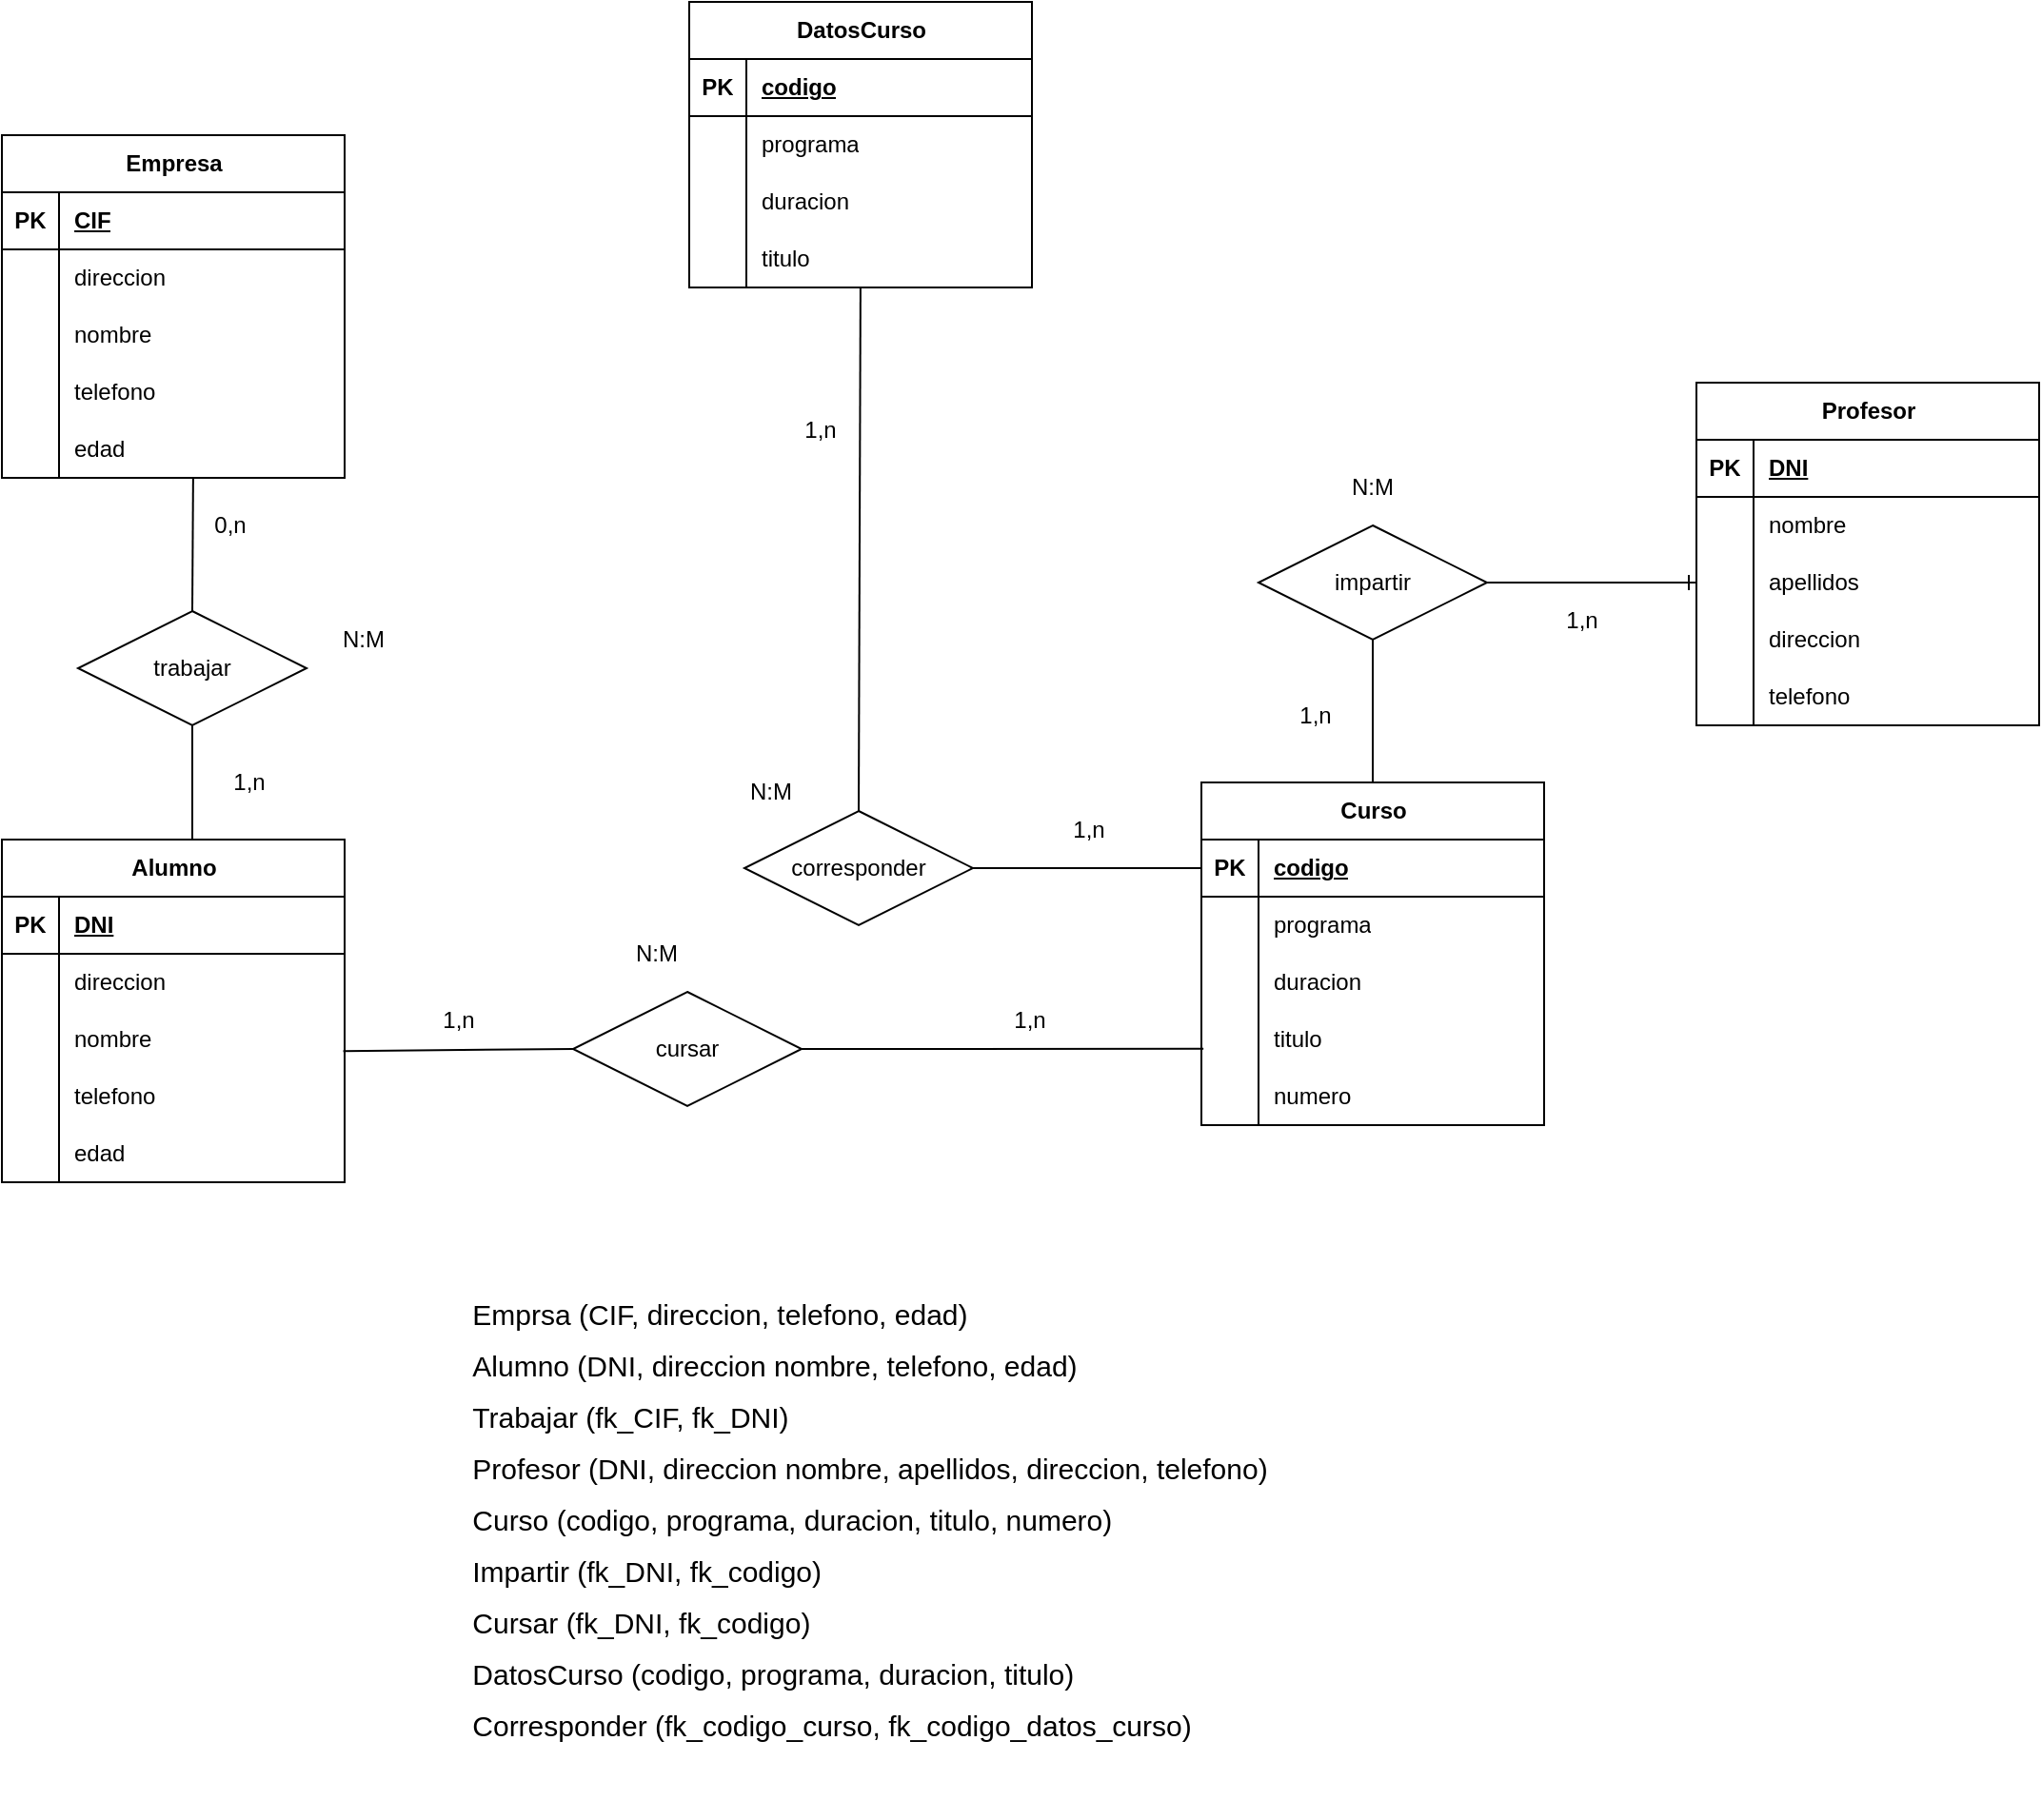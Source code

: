 <mxfile version="22.0.4" type="github">
  <diagram name="Page-1" id="ldabwUmsxUZ5RDNg7rLi">
    <mxGraphModel dx="735" dy="2054" grid="1" gridSize="10" guides="1" tooltips="1" connect="1" arrows="1" fold="1" page="1" pageScale="1" pageWidth="827" pageHeight="1169" math="0" shadow="0">
      <root>
        <mxCell id="0" />
        <mxCell id="1" parent="0" />
        <mxCell id="CWuz2ktpdSCW6fDSpBJs-1" value="Profesor" style="shape=table;startSize=30;container=1;collapsible=1;childLayout=tableLayout;fixedRows=1;rowLines=0;fontStyle=1;align=center;resizeLast=1;html=1;" parent="1" vertex="1">
          <mxGeometry x="1970" y="-870" width="180" height="180" as="geometry" />
        </mxCell>
        <mxCell id="CWuz2ktpdSCW6fDSpBJs-2" value="" style="shape=tableRow;horizontal=0;startSize=0;swimlaneHead=0;swimlaneBody=0;fillColor=none;collapsible=0;dropTarget=0;points=[[0,0.5],[1,0.5]];portConstraint=eastwest;top=0;left=0;right=0;bottom=1;" parent="CWuz2ktpdSCW6fDSpBJs-1" vertex="1">
          <mxGeometry y="30" width="180" height="30" as="geometry" />
        </mxCell>
        <mxCell id="CWuz2ktpdSCW6fDSpBJs-3" value="PK" style="shape=partialRectangle;connectable=0;fillColor=none;top=0;left=0;bottom=0;right=0;fontStyle=1;overflow=hidden;whiteSpace=wrap;html=1;" parent="CWuz2ktpdSCW6fDSpBJs-2" vertex="1">
          <mxGeometry width="30" height="30" as="geometry">
            <mxRectangle width="30" height="30" as="alternateBounds" />
          </mxGeometry>
        </mxCell>
        <mxCell id="CWuz2ktpdSCW6fDSpBJs-4" value="DNI" style="shape=partialRectangle;connectable=0;fillColor=none;top=0;left=0;bottom=0;right=0;align=left;spacingLeft=6;fontStyle=5;overflow=hidden;whiteSpace=wrap;html=1;" parent="CWuz2ktpdSCW6fDSpBJs-2" vertex="1">
          <mxGeometry x="30" width="150" height="30" as="geometry">
            <mxRectangle width="150" height="30" as="alternateBounds" />
          </mxGeometry>
        </mxCell>
        <mxCell id="CWuz2ktpdSCW6fDSpBJs-5" value="" style="shape=tableRow;horizontal=0;startSize=0;swimlaneHead=0;swimlaneBody=0;fillColor=none;collapsible=0;dropTarget=0;points=[[0,0.5],[1,0.5]];portConstraint=eastwest;top=0;left=0;right=0;bottom=0;" parent="CWuz2ktpdSCW6fDSpBJs-1" vertex="1">
          <mxGeometry y="60" width="180" height="30" as="geometry" />
        </mxCell>
        <mxCell id="CWuz2ktpdSCW6fDSpBJs-6" value="" style="shape=partialRectangle;connectable=0;fillColor=none;top=0;left=0;bottom=0;right=0;editable=1;overflow=hidden;whiteSpace=wrap;html=1;" parent="CWuz2ktpdSCW6fDSpBJs-5" vertex="1">
          <mxGeometry width="30" height="30" as="geometry">
            <mxRectangle width="30" height="30" as="alternateBounds" />
          </mxGeometry>
        </mxCell>
        <mxCell id="CWuz2ktpdSCW6fDSpBJs-7" value="nombre" style="shape=partialRectangle;connectable=0;fillColor=none;top=0;left=0;bottom=0;right=0;align=left;spacingLeft=6;overflow=hidden;whiteSpace=wrap;html=1;" parent="CWuz2ktpdSCW6fDSpBJs-5" vertex="1">
          <mxGeometry x="30" width="150" height="30" as="geometry">
            <mxRectangle width="150" height="30" as="alternateBounds" />
          </mxGeometry>
        </mxCell>
        <mxCell id="CWuz2ktpdSCW6fDSpBJs-8" value="" style="shape=tableRow;horizontal=0;startSize=0;swimlaneHead=0;swimlaneBody=0;fillColor=none;collapsible=0;dropTarget=0;points=[[0,0.5],[1,0.5]];portConstraint=eastwest;top=0;left=0;right=0;bottom=0;" parent="CWuz2ktpdSCW6fDSpBJs-1" vertex="1">
          <mxGeometry y="90" width="180" height="30" as="geometry" />
        </mxCell>
        <mxCell id="CWuz2ktpdSCW6fDSpBJs-9" value="" style="shape=partialRectangle;connectable=0;fillColor=none;top=0;left=0;bottom=0;right=0;editable=1;overflow=hidden;whiteSpace=wrap;html=1;" parent="CWuz2ktpdSCW6fDSpBJs-8" vertex="1">
          <mxGeometry width="30" height="30" as="geometry">
            <mxRectangle width="30" height="30" as="alternateBounds" />
          </mxGeometry>
        </mxCell>
        <mxCell id="CWuz2ktpdSCW6fDSpBJs-10" value="apellidos" style="shape=partialRectangle;connectable=0;fillColor=none;top=0;left=0;bottom=0;right=0;align=left;spacingLeft=6;overflow=hidden;whiteSpace=wrap;html=1;" parent="CWuz2ktpdSCW6fDSpBJs-8" vertex="1">
          <mxGeometry x="30" width="150" height="30" as="geometry">
            <mxRectangle width="150" height="30" as="alternateBounds" />
          </mxGeometry>
        </mxCell>
        <mxCell id="CWuz2ktpdSCW6fDSpBJs-11" value="" style="shape=tableRow;horizontal=0;startSize=0;swimlaneHead=0;swimlaneBody=0;fillColor=none;collapsible=0;dropTarget=0;points=[[0,0.5],[1,0.5]];portConstraint=eastwest;top=0;left=0;right=0;bottom=0;" parent="CWuz2ktpdSCW6fDSpBJs-1" vertex="1">
          <mxGeometry y="120" width="180" height="30" as="geometry" />
        </mxCell>
        <mxCell id="CWuz2ktpdSCW6fDSpBJs-12" value="" style="shape=partialRectangle;connectable=0;fillColor=none;top=0;left=0;bottom=0;right=0;editable=1;overflow=hidden;whiteSpace=wrap;html=1;" parent="CWuz2ktpdSCW6fDSpBJs-11" vertex="1">
          <mxGeometry width="30" height="30" as="geometry">
            <mxRectangle width="30" height="30" as="alternateBounds" />
          </mxGeometry>
        </mxCell>
        <mxCell id="CWuz2ktpdSCW6fDSpBJs-13" value="direccion" style="shape=partialRectangle;connectable=0;fillColor=none;top=0;left=0;bottom=0;right=0;align=left;spacingLeft=6;overflow=hidden;whiteSpace=wrap;html=1;" parent="CWuz2ktpdSCW6fDSpBJs-11" vertex="1">
          <mxGeometry x="30" width="150" height="30" as="geometry">
            <mxRectangle width="150" height="30" as="alternateBounds" />
          </mxGeometry>
        </mxCell>
        <mxCell id="CWuz2ktpdSCW6fDSpBJs-17" value="" style="shape=tableRow;horizontal=0;startSize=0;swimlaneHead=0;swimlaneBody=0;fillColor=none;collapsible=0;dropTarget=0;points=[[0,0.5],[1,0.5]];portConstraint=eastwest;top=0;left=0;right=0;bottom=0;" parent="CWuz2ktpdSCW6fDSpBJs-1" vertex="1">
          <mxGeometry y="150" width="180" height="30" as="geometry" />
        </mxCell>
        <mxCell id="CWuz2ktpdSCW6fDSpBJs-18" value="" style="shape=partialRectangle;connectable=0;fillColor=none;top=0;left=0;bottom=0;right=0;editable=1;overflow=hidden;whiteSpace=wrap;html=1;" parent="CWuz2ktpdSCW6fDSpBJs-17" vertex="1">
          <mxGeometry width="30" height="30" as="geometry">
            <mxRectangle width="30" height="30" as="alternateBounds" />
          </mxGeometry>
        </mxCell>
        <mxCell id="CWuz2ktpdSCW6fDSpBJs-19" value="telefono" style="shape=partialRectangle;connectable=0;fillColor=none;top=0;left=0;bottom=0;right=0;align=left;spacingLeft=6;overflow=hidden;whiteSpace=wrap;html=1;" parent="CWuz2ktpdSCW6fDSpBJs-17" vertex="1">
          <mxGeometry x="30" width="150" height="30" as="geometry">
            <mxRectangle width="150" height="30" as="alternateBounds" />
          </mxGeometry>
        </mxCell>
        <mxCell id="CWuz2ktpdSCW6fDSpBJs-20" value="impartir" style="shape=rhombus;perimeter=rhombusPerimeter;whiteSpace=wrap;html=1;align=center;" parent="1" vertex="1">
          <mxGeometry x="1740" y="-795" width="120" height="60" as="geometry" />
        </mxCell>
        <mxCell id="CWuz2ktpdSCW6fDSpBJs-61" value="Empresa" style="shape=table;startSize=30;container=1;collapsible=1;childLayout=tableLayout;fixedRows=1;rowLines=0;fontStyle=1;align=center;resizeLast=1;html=1;" parent="1" vertex="1">
          <mxGeometry x="1080" y="-1000" width="180" height="180" as="geometry" />
        </mxCell>
        <mxCell id="CWuz2ktpdSCW6fDSpBJs-62" value="" style="shape=tableRow;horizontal=0;startSize=0;swimlaneHead=0;swimlaneBody=0;fillColor=none;collapsible=0;dropTarget=0;points=[[0,0.5],[1,0.5]];portConstraint=eastwest;top=0;left=0;right=0;bottom=1;" parent="CWuz2ktpdSCW6fDSpBJs-61" vertex="1">
          <mxGeometry y="30" width="180" height="30" as="geometry" />
        </mxCell>
        <mxCell id="CWuz2ktpdSCW6fDSpBJs-63" value="PK" style="shape=partialRectangle;connectable=0;fillColor=none;top=0;left=0;bottom=0;right=0;fontStyle=1;overflow=hidden;whiteSpace=wrap;html=1;" parent="CWuz2ktpdSCW6fDSpBJs-62" vertex="1">
          <mxGeometry width="30" height="30" as="geometry">
            <mxRectangle width="30" height="30" as="alternateBounds" />
          </mxGeometry>
        </mxCell>
        <mxCell id="CWuz2ktpdSCW6fDSpBJs-64" value="CIF" style="shape=partialRectangle;connectable=0;fillColor=none;top=0;left=0;bottom=0;right=0;align=left;spacingLeft=6;fontStyle=5;overflow=hidden;whiteSpace=wrap;html=1;" parent="CWuz2ktpdSCW6fDSpBJs-62" vertex="1">
          <mxGeometry x="30" width="150" height="30" as="geometry">
            <mxRectangle width="150" height="30" as="alternateBounds" />
          </mxGeometry>
        </mxCell>
        <mxCell id="CWuz2ktpdSCW6fDSpBJs-65" value="" style="shape=tableRow;horizontal=0;startSize=0;swimlaneHead=0;swimlaneBody=0;fillColor=none;collapsible=0;dropTarget=0;points=[[0,0.5],[1,0.5]];portConstraint=eastwest;top=0;left=0;right=0;bottom=0;" parent="CWuz2ktpdSCW6fDSpBJs-61" vertex="1">
          <mxGeometry y="60" width="180" height="30" as="geometry" />
        </mxCell>
        <mxCell id="CWuz2ktpdSCW6fDSpBJs-66" value="" style="shape=partialRectangle;connectable=0;fillColor=none;top=0;left=0;bottom=0;right=0;editable=1;overflow=hidden;whiteSpace=wrap;html=1;" parent="CWuz2ktpdSCW6fDSpBJs-65" vertex="1">
          <mxGeometry width="30" height="30" as="geometry">
            <mxRectangle width="30" height="30" as="alternateBounds" />
          </mxGeometry>
        </mxCell>
        <mxCell id="CWuz2ktpdSCW6fDSpBJs-67" value="direccion" style="shape=partialRectangle;connectable=0;fillColor=none;top=0;left=0;bottom=0;right=0;align=left;spacingLeft=6;overflow=hidden;whiteSpace=wrap;html=1;" parent="CWuz2ktpdSCW6fDSpBJs-65" vertex="1">
          <mxGeometry x="30" width="150" height="30" as="geometry">
            <mxRectangle width="150" height="30" as="alternateBounds" />
          </mxGeometry>
        </mxCell>
        <mxCell id="CWuz2ktpdSCW6fDSpBJs-68" value="" style="shape=tableRow;horizontal=0;startSize=0;swimlaneHead=0;swimlaneBody=0;fillColor=none;collapsible=0;dropTarget=0;points=[[0,0.5],[1,0.5]];portConstraint=eastwest;top=0;left=0;right=0;bottom=0;" parent="CWuz2ktpdSCW6fDSpBJs-61" vertex="1">
          <mxGeometry y="90" width="180" height="30" as="geometry" />
        </mxCell>
        <mxCell id="CWuz2ktpdSCW6fDSpBJs-69" value="" style="shape=partialRectangle;connectable=0;fillColor=none;top=0;left=0;bottom=0;right=0;editable=1;overflow=hidden;whiteSpace=wrap;html=1;" parent="CWuz2ktpdSCW6fDSpBJs-68" vertex="1">
          <mxGeometry width="30" height="30" as="geometry">
            <mxRectangle width="30" height="30" as="alternateBounds" />
          </mxGeometry>
        </mxCell>
        <mxCell id="CWuz2ktpdSCW6fDSpBJs-70" value="nombre" style="shape=partialRectangle;connectable=0;fillColor=none;top=0;left=0;bottom=0;right=0;align=left;spacingLeft=6;overflow=hidden;whiteSpace=wrap;html=1;" parent="CWuz2ktpdSCW6fDSpBJs-68" vertex="1">
          <mxGeometry x="30" width="150" height="30" as="geometry">
            <mxRectangle width="150" height="30" as="alternateBounds" />
          </mxGeometry>
        </mxCell>
        <mxCell id="CWuz2ktpdSCW6fDSpBJs-71" value="" style="shape=tableRow;horizontal=0;startSize=0;swimlaneHead=0;swimlaneBody=0;fillColor=none;collapsible=0;dropTarget=0;points=[[0,0.5],[1,0.5]];portConstraint=eastwest;top=0;left=0;right=0;bottom=0;" parent="CWuz2ktpdSCW6fDSpBJs-61" vertex="1">
          <mxGeometry y="120" width="180" height="30" as="geometry" />
        </mxCell>
        <mxCell id="CWuz2ktpdSCW6fDSpBJs-72" value="" style="shape=partialRectangle;connectable=0;fillColor=none;top=0;left=0;bottom=0;right=0;editable=1;overflow=hidden;whiteSpace=wrap;html=1;" parent="CWuz2ktpdSCW6fDSpBJs-71" vertex="1">
          <mxGeometry width="30" height="30" as="geometry">
            <mxRectangle width="30" height="30" as="alternateBounds" />
          </mxGeometry>
        </mxCell>
        <mxCell id="CWuz2ktpdSCW6fDSpBJs-73" value="telefono" style="shape=partialRectangle;connectable=0;fillColor=none;top=0;left=0;bottom=0;right=0;align=left;spacingLeft=6;overflow=hidden;whiteSpace=wrap;html=1;" parent="CWuz2ktpdSCW6fDSpBJs-71" vertex="1">
          <mxGeometry x="30" width="150" height="30" as="geometry">
            <mxRectangle width="150" height="30" as="alternateBounds" />
          </mxGeometry>
        </mxCell>
        <mxCell id="CWuz2ktpdSCW6fDSpBJs-74" value="" style="shape=tableRow;horizontal=0;startSize=0;swimlaneHead=0;swimlaneBody=0;fillColor=none;collapsible=0;dropTarget=0;points=[[0,0.5],[1,0.5]];portConstraint=eastwest;top=0;left=0;right=0;bottom=0;" parent="CWuz2ktpdSCW6fDSpBJs-61" vertex="1">
          <mxGeometry y="150" width="180" height="30" as="geometry" />
        </mxCell>
        <mxCell id="CWuz2ktpdSCW6fDSpBJs-75" value="" style="shape=partialRectangle;connectable=0;fillColor=none;top=0;left=0;bottom=0;right=0;editable=1;overflow=hidden;whiteSpace=wrap;html=1;" parent="CWuz2ktpdSCW6fDSpBJs-74" vertex="1">
          <mxGeometry width="30" height="30" as="geometry">
            <mxRectangle width="30" height="30" as="alternateBounds" />
          </mxGeometry>
        </mxCell>
        <mxCell id="CWuz2ktpdSCW6fDSpBJs-76" value="edad" style="shape=partialRectangle;connectable=0;fillColor=none;top=0;left=0;bottom=0;right=0;align=left;spacingLeft=6;overflow=hidden;whiteSpace=wrap;html=1;" parent="CWuz2ktpdSCW6fDSpBJs-74" vertex="1">
          <mxGeometry x="30" width="150" height="30" as="geometry">
            <mxRectangle width="150" height="30" as="alternateBounds" />
          </mxGeometry>
        </mxCell>
        <mxCell id="CWuz2ktpdSCW6fDSpBJs-82" value="" style="edgeStyle=entityRelationEdgeStyle;fontSize=12;html=1;endArrow=ERone;endFill=1;rounded=0;entryX=0;entryY=0.5;entryDx=0;entryDy=0;exitX=1;exitY=0.5;exitDx=0;exitDy=0;" parent="1" source="CWuz2ktpdSCW6fDSpBJs-20" target="CWuz2ktpdSCW6fDSpBJs-8" edge="1">
          <mxGeometry width="100" height="100" relative="1" as="geometry">
            <mxPoint x="1850" y="-750" as="sourcePoint" />
            <mxPoint x="1876" y="-585" as="targetPoint" />
          </mxGeometry>
        </mxCell>
        <mxCell id="7k6TET2IRWjqc7mTzOk3-98" value="Curso" style="shape=table;startSize=30;container=1;collapsible=1;childLayout=tableLayout;fixedRows=1;rowLines=0;fontStyle=1;align=center;resizeLast=1;html=1;" parent="1" vertex="1">
          <mxGeometry x="1710" y="-660" width="180" height="180" as="geometry" />
        </mxCell>
        <mxCell id="7k6TET2IRWjqc7mTzOk3-99" value="" style="shape=tableRow;horizontal=0;startSize=0;swimlaneHead=0;swimlaneBody=0;fillColor=none;collapsible=0;dropTarget=0;points=[[0,0.5],[1,0.5]];portConstraint=eastwest;top=0;left=0;right=0;bottom=1;" parent="7k6TET2IRWjqc7mTzOk3-98" vertex="1">
          <mxGeometry y="30" width="180" height="30" as="geometry" />
        </mxCell>
        <mxCell id="7k6TET2IRWjqc7mTzOk3-100" value="PK" style="shape=partialRectangle;connectable=0;fillColor=none;top=0;left=0;bottom=0;right=0;fontStyle=1;overflow=hidden;whiteSpace=wrap;html=1;" parent="7k6TET2IRWjqc7mTzOk3-99" vertex="1">
          <mxGeometry width="30" height="30" as="geometry">
            <mxRectangle width="30" height="30" as="alternateBounds" />
          </mxGeometry>
        </mxCell>
        <mxCell id="7k6TET2IRWjqc7mTzOk3-101" value="codigo" style="shape=partialRectangle;connectable=0;fillColor=none;top=0;left=0;bottom=0;right=0;align=left;spacingLeft=6;fontStyle=5;overflow=hidden;whiteSpace=wrap;html=1;" parent="7k6TET2IRWjqc7mTzOk3-99" vertex="1">
          <mxGeometry x="30" width="150" height="30" as="geometry">
            <mxRectangle width="150" height="30" as="alternateBounds" />
          </mxGeometry>
        </mxCell>
        <mxCell id="7k6TET2IRWjqc7mTzOk3-102" value="" style="shape=tableRow;horizontal=0;startSize=0;swimlaneHead=0;swimlaneBody=0;fillColor=none;collapsible=0;dropTarget=0;points=[[0,0.5],[1,0.5]];portConstraint=eastwest;top=0;left=0;right=0;bottom=0;" parent="7k6TET2IRWjqc7mTzOk3-98" vertex="1">
          <mxGeometry y="60" width="180" height="30" as="geometry" />
        </mxCell>
        <mxCell id="7k6TET2IRWjqc7mTzOk3-103" value="" style="shape=partialRectangle;connectable=0;fillColor=none;top=0;left=0;bottom=0;right=0;editable=1;overflow=hidden;whiteSpace=wrap;html=1;" parent="7k6TET2IRWjqc7mTzOk3-102" vertex="1">
          <mxGeometry width="30" height="30" as="geometry">
            <mxRectangle width="30" height="30" as="alternateBounds" />
          </mxGeometry>
        </mxCell>
        <mxCell id="7k6TET2IRWjqc7mTzOk3-104" value="programa" style="shape=partialRectangle;connectable=0;fillColor=none;top=0;left=0;bottom=0;right=0;align=left;spacingLeft=6;overflow=hidden;whiteSpace=wrap;html=1;" parent="7k6TET2IRWjqc7mTzOk3-102" vertex="1">
          <mxGeometry x="30" width="150" height="30" as="geometry">
            <mxRectangle width="150" height="30" as="alternateBounds" />
          </mxGeometry>
        </mxCell>
        <mxCell id="7k6TET2IRWjqc7mTzOk3-105" value="" style="shape=tableRow;horizontal=0;startSize=0;swimlaneHead=0;swimlaneBody=0;fillColor=none;collapsible=0;dropTarget=0;points=[[0,0.5],[1,0.5]];portConstraint=eastwest;top=0;left=0;right=0;bottom=0;" parent="7k6TET2IRWjqc7mTzOk3-98" vertex="1">
          <mxGeometry y="90" width="180" height="30" as="geometry" />
        </mxCell>
        <mxCell id="7k6TET2IRWjqc7mTzOk3-106" value="" style="shape=partialRectangle;connectable=0;fillColor=none;top=0;left=0;bottom=0;right=0;editable=1;overflow=hidden;whiteSpace=wrap;html=1;" parent="7k6TET2IRWjqc7mTzOk3-105" vertex="1">
          <mxGeometry width="30" height="30" as="geometry">
            <mxRectangle width="30" height="30" as="alternateBounds" />
          </mxGeometry>
        </mxCell>
        <mxCell id="7k6TET2IRWjqc7mTzOk3-107" value="duracion" style="shape=partialRectangle;connectable=0;fillColor=none;top=0;left=0;bottom=0;right=0;align=left;spacingLeft=6;overflow=hidden;whiteSpace=wrap;html=1;" parent="7k6TET2IRWjqc7mTzOk3-105" vertex="1">
          <mxGeometry x="30" width="150" height="30" as="geometry">
            <mxRectangle width="150" height="30" as="alternateBounds" />
          </mxGeometry>
        </mxCell>
        <mxCell id="7k6TET2IRWjqc7mTzOk3-108" value="" style="shape=tableRow;horizontal=0;startSize=0;swimlaneHead=0;swimlaneBody=0;fillColor=none;collapsible=0;dropTarget=0;points=[[0,0.5],[1,0.5]];portConstraint=eastwest;top=0;left=0;right=0;bottom=0;" parent="7k6TET2IRWjqc7mTzOk3-98" vertex="1">
          <mxGeometry y="120" width="180" height="30" as="geometry" />
        </mxCell>
        <mxCell id="7k6TET2IRWjqc7mTzOk3-109" value="" style="shape=partialRectangle;connectable=0;fillColor=none;top=0;left=0;bottom=0;right=0;editable=1;overflow=hidden;whiteSpace=wrap;html=1;" parent="7k6TET2IRWjqc7mTzOk3-108" vertex="1">
          <mxGeometry width="30" height="30" as="geometry">
            <mxRectangle width="30" height="30" as="alternateBounds" />
          </mxGeometry>
        </mxCell>
        <mxCell id="7k6TET2IRWjqc7mTzOk3-110" value="titulo" style="shape=partialRectangle;connectable=0;fillColor=none;top=0;left=0;bottom=0;right=0;align=left;spacingLeft=6;overflow=hidden;whiteSpace=wrap;html=1;" parent="7k6TET2IRWjqc7mTzOk3-108" vertex="1">
          <mxGeometry x="30" width="150" height="30" as="geometry">
            <mxRectangle width="150" height="30" as="alternateBounds" />
          </mxGeometry>
        </mxCell>
        <mxCell id="7k6TET2IRWjqc7mTzOk3-111" value="" style="shape=tableRow;horizontal=0;startSize=0;swimlaneHead=0;swimlaneBody=0;fillColor=none;collapsible=0;dropTarget=0;points=[[0,0.5],[1,0.5]];portConstraint=eastwest;top=0;left=0;right=0;bottom=0;" parent="7k6TET2IRWjqc7mTzOk3-98" vertex="1">
          <mxGeometry y="150" width="180" height="30" as="geometry" />
        </mxCell>
        <mxCell id="7k6TET2IRWjqc7mTzOk3-112" value="" style="shape=partialRectangle;connectable=0;fillColor=none;top=0;left=0;bottom=0;right=0;editable=1;overflow=hidden;whiteSpace=wrap;html=1;" parent="7k6TET2IRWjqc7mTzOk3-111" vertex="1">
          <mxGeometry width="30" height="30" as="geometry">
            <mxRectangle width="30" height="30" as="alternateBounds" />
          </mxGeometry>
        </mxCell>
        <mxCell id="7k6TET2IRWjqc7mTzOk3-113" value="numero" style="shape=partialRectangle;connectable=0;fillColor=none;top=0;left=0;bottom=0;right=0;align=left;spacingLeft=6;overflow=hidden;whiteSpace=wrap;html=1;" parent="7k6TET2IRWjqc7mTzOk3-111" vertex="1">
          <mxGeometry x="30" width="150" height="30" as="geometry">
            <mxRectangle width="150" height="30" as="alternateBounds" />
          </mxGeometry>
        </mxCell>
        <mxCell id="7k6TET2IRWjqc7mTzOk3-149" value="Alumno" style="shape=table;startSize=30;container=1;collapsible=1;childLayout=tableLayout;fixedRows=1;rowLines=0;fontStyle=1;align=center;resizeLast=1;html=1;" parent="1" vertex="1">
          <mxGeometry x="1080" y="-630" width="180" height="180" as="geometry" />
        </mxCell>
        <mxCell id="7k6TET2IRWjqc7mTzOk3-150" value="" style="shape=tableRow;horizontal=0;startSize=0;swimlaneHead=0;swimlaneBody=0;fillColor=none;collapsible=0;dropTarget=0;points=[[0,0.5],[1,0.5]];portConstraint=eastwest;top=0;left=0;right=0;bottom=1;" parent="7k6TET2IRWjqc7mTzOk3-149" vertex="1">
          <mxGeometry y="30" width="180" height="30" as="geometry" />
        </mxCell>
        <mxCell id="7k6TET2IRWjqc7mTzOk3-151" value="PK" style="shape=partialRectangle;connectable=0;fillColor=none;top=0;left=0;bottom=0;right=0;fontStyle=1;overflow=hidden;whiteSpace=wrap;html=1;" parent="7k6TET2IRWjqc7mTzOk3-150" vertex="1">
          <mxGeometry width="30" height="30" as="geometry">
            <mxRectangle width="30" height="30" as="alternateBounds" />
          </mxGeometry>
        </mxCell>
        <mxCell id="7k6TET2IRWjqc7mTzOk3-152" value="DNI" style="shape=partialRectangle;connectable=0;fillColor=none;top=0;left=0;bottom=0;right=0;align=left;spacingLeft=6;fontStyle=5;overflow=hidden;whiteSpace=wrap;html=1;" parent="7k6TET2IRWjqc7mTzOk3-150" vertex="1">
          <mxGeometry x="30" width="150" height="30" as="geometry">
            <mxRectangle width="150" height="30" as="alternateBounds" />
          </mxGeometry>
        </mxCell>
        <mxCell id="7k6TET2IRWjqc7mTzOk3-153" value="" style="shape=tableRow;horizontal=0;startSize=0;swimlaneHead=0;swimlaneBody=0;fillColor=none;collapsible=0;dropTarget=0;points=[[0,0.5],[1,0.5]];portConstraint=eastwest;top=0;left=0;right=0;bottom=0;" parent="7k6TET2IRWjqc7mTzOk3-149" vertex="1">
          <mxGeometry y="60" width="180" height="30" as="geometry" />
        </mxCell>
        <mxCell id="7k6TET2IRWjqc7mTzOk3-154" value="" style="shape=partialRectangle;connectable=0;fillColor=none;top=0;left=0;bottom=0;right=0;editable=1;overflow=hidden;whiteSpace=wrap;html=1;" parent="7k6TET2IRWjqc7mTzOk3-153" vertex="1">
          <mxGeometry width="30" height="30" as="geometry">
            <mxRectangle width="30" height="30" as="alternateBounds" />
          </mxGeometry>
        </mxCell>
        <mxCell id="7k6TET2IRWjqc7mTzOk3-155" value="direccion" style="shape=partialRectangle;connectable=0;fillColor=none;top=0;left=0;bottom=0;right=0;align=left;spacingLeft=6;overflow=hidden;whiteSpace=wrap;html=1;" parent="7k6TET2IRWjqc7mTzOk3-153" vertex="1">
          <mxGeometry x="30" width="150" height="30" as="geometry">
            <mxRectangle width="150" height="30" as="alternateBounds" />
          </mxGeometry>
        </mxCell>
        <mxCell id="7k6TET2IRWjqc7mTzOk3-156" value="" style="shape=tableRow;horizontal=0;startSize=0;swimlaneHead=0;swimlaneBody=0;fillColor=none;collapsible=0;dropTarget=0;points=[[0,0.5],[1,0.5]];portConstraint=eastwest;top=0;left=0;right=0;bottom=0;" parent="7k6TET2IRWjqc7mTzOk3-149" vertex="1">
          <mxGeometry y="90" width="180" height="30" as="geometry" />
        </mxCell>
        <mxCell id="7k6TET2IRWjqc7mTzOk3-157" value="" style="shape=partialRectangle;connectable=0;fillColor=none;top=0;left=0;bottom=0;right=0;editable=1;overflow=hidden;whiteSpace=wrap;html=1;" parent="7k6TET2IRWjqc7mTzOk3-156" vertex="1">
          <mxGeometry width="30" height="30" as="geometry">
            <mxRectangle width="30" height="30" as="alternateBounds" />
          </mxGeometry>
        </mxCell>
        <mxCell id="7k6TET2IRWjqc7mTzOk3-158" value="nombre" style="shape=partialRectangle;connectable=0;fillColor=none;top=0;left=0;bottom=0;right=0;align=left;spacingLeft=6;overflow=hidden;whiteSpace=wrap;html=1;" parent="7k6TET2IRWjqc7mTzOk3-156" vertex="1">
          <mxGeometry x="30" width="150" height="30" as="geometry">
            <mxRectangle width="150" height="30" as="alternateBounds" />
          </mxGeometry>
        </mxCell>
        <mxCell id="7k6TET2IRWjqc7mTzOk3-159" value="" style="shape=tableRow;horizontal=0;startSize=0;swimlaneHead=0;swimlaneBody=0;fillColor=none;collapsible=0;dropTarget=0;points=[[0,0.5],[1,0.5]];portConstraint=eastwest;top=0;left=0;right=0;bottom=0;" parent="7k6TET2IRWjqc7mTzOk3-149" vertex="1">
          <mxGeometry y="120" width="180" height="30" as="geometry" />
        </mxCell>
        <mxCell id="7k6TET2IRWjqc7mTzOk3-160" value="" style="shape=partialRectangle;connectable=0;fillColor=none;top=0;left=0;bottom=0;right=0;editable=1;overflow=hidden;whiteSpace=wrap;html=1;" parent="7k6TET2IRWjqc7mTzOk3-159" vertex="1">
          <mxGeometry width="30" height="30" as="geometry">
            <mxRectangle width="30" height="30" as="alternateBounds" />
          </mxGeometry>
        </mxCell>
        <mxCell id="7k6TET2IRWjqc7mTzOk3-161" value="telefono" style="shape=partialRectangle;connectable=0;fillColor=none;top=0;left=0;bottom=0;right=0;align=left;spacingLeft=6;overflow=hidden;whiteSpace=wrap;html=1;" parent="7k6TET2IRWjqc7mTzOk3-159" vertex="1">
          <mxGeometry x="30" width="150" height="30" as="geometry">
            <mxRectangle width="150" height="30" as="alternateBounds" />
          </mxGeometry>
        </mxCell>
        <mxCell id="7k6TET2IRWjqc7mTzOk3-162" value="" style="shape=tableRow;horizontal=0;startSize=0;swimlaneHead=0;swimlaneBody=0;fillColor=none;collapsible=0;dropTarget=0;points=[[0,0.5],[1,0.5]];portConstraint=eastwest;top=0;left=0;right=0;bottom=0;" parent="7k6TET2IRWjqc7mTzOk3-149" vertex="1">
          <mxGeometry y="150" width="180" height="30" as="geometry" />
        </mxCell>
        <mxCell id="7k6TET2IRWjqc7mTzOk3-163" value="" style="shape=partialRectangle;connectable=0;fillColor=none;top=0;left=0;bottom=0;right=0;editable=1;overflow=hidden;whiteSpace=wrap;html=1;" parent="7k6TET2IRWjqc7mTzOk3-162" vertex="1">
          <mxGeometry width="30" height="30" as="geometry">
            <mxRectangle width="30" height="30" as="alternateBounds" />
          </mxGeometry>
        </mxCell>
        <mxCell id="7k6TET2IRWjqc7mTzOk3-164" value="edad" style="shape=partialRectangle;connectable=0;fillColor=none;top=0;left=0;bottom=0;right=0;align=left;spacingLeft=6;overflow=hidden;whiteSpace=wrap;html=1;" parent="7k6TET2IRWjqc7mTzOk3-162" vertex="1">
          <mxGeometry x="30" width="150" height="30" as="geometry">
            <mxRectangle width="150" height="30" as="alternateBounds" />
          </mxGeometry>
        </mxCell>
        <mxCell id="7k6TET2IRWjqc7mTzOk3-165" value="1,n" style="text;html=1;strokeColor=none;fillColor=none;align=center;verticalAlign=middle;whiteSpace=wrap;rounded=0;" parent="1" vertex="1">
          <mxGeometry x="1480" y="-860" width="60" height="30" as="geometry" />
        </mxCell>
        <mxCell id="7qLfkdpxVLSUcm8J6ZfC-2" value="&lt;div style=&quot;text-align: justify; font-size: 15px; line-height: 180%;&quot;&gt;&lt;span style=&quot;background-color: initial;&quot;&gt;&lt;font style=&quot;font-size: 15px;&quot;&gt;&lt;br&gt;&lt;/font&gt;&lt;/span&gt;&lt;/div&gt;&lt;div style=&quot;text-align: justify; font-size: 15px; line-height: 180%;&quot;&gt;Emprsa (CIF, direccion, telefono, edad)&lt;span style=&quot;background-color: initial;&quot;&gt;&lt;font style=&quot;font-size: 15px;&quot;&gt;&lt;br&gt;&lt;/font&gt;&lt;/span&gt;&lt;/div&gt;&lt;div style=&quot;text-align: justify; font-size: 15px; line-height: 180%;&quot;&gt;Alumno (DNI, direccion nombre, telefono, edad)&lt;br&gt;&lt;/div&gt;&lt;div style=&quot;text-align: justify; font-size: 15px; line-height: 180%;&quot;&gt;Trabajar (fk_CIF, fk_DNI)&lt;br&gt;&lt;/div&gt;&lt;div style=&quot;text-align: justify; font-size: 15px; line-height: 180%;&quot;&gt;&lt;span style=&quot;background-color: initial;&quot;&gt;&lt;font style=&quot;font-size: 15px;&quot;&gt;Profesor (DNI, direccion nombre, apellidos, direccion, telefono)&lt;/font&gt;&lt;/span&gt;&lt;/div&gt;&lt;div style=&quot;text-align: justify; font-size: 15px; line-height: 180%;&quot;&gt;&lt;span style=&quot;background-color: initial;&quot;&gt;&lt;font style=&quot;font-size: 15px;&quot;&gt;Curso (codigo, programa, duracion, titulo, numero)&lt;/font&gt;&lt;/span&gt;&lt;/div&gt;&lt;div style=&quot;text-align: justify; font-size: 15px; line-height: 180%;&quot;&gt;Impartir (fk_DNI, fk_codigo)&lt;/div&gt;&lt;div style=&quot;text-align: justify; font-size: 15px; line-height: 180%;&quot;&gt;Cursar (fk_DNI, fk_codigo)&lt;br&gt;&lt;/div&gt;&lt;div style=&quot;text-align: justify; font-size: 15px; line-height: 180%;&quot;&gt;&lt;span style=&quot;background-color: initial;&quot;&gt;&lt;font style=&quot;font-size: 15px;&quot;&gt;DatosCurso (codigo, programa, duracion, titulo)&lt;/font&gt;&lt;/span&gt;&lt;/div&gt;&lt;div style=&quot;text-align: justify; font-size: 15px; line-height: 180%;&quot;&gt;&lt;span style=&quot;background-color: initial;&quot;&gt;&lt;font style=&quot;font-size: 15px;&quot;&gt;Corresponder (fk_codigo_curso, fk_codigo_datos_curso)&lt;/font&gt;&lt;/span&gt;&lt;/div&gt;&lt;div style=&quot;text-align: justify; font-size: 15px; line-height: 180%;&quot;&gt;&lt;span style=&quot;background-color: initial;&quot;&gt;&lt;font style=&quot;font-size: 15px;&quot;&gt;&amp;nbsp;&lt;/font&gt;&lt;/span&gt;&lt;/div&gt;" style="text;html=1;strokeColor=none;fillColor=none;align=center;verticalAlign=middle;whiteSpace=wrap;rounded=0;" parent="1" vertex="1">
          <mxGeometry x="1250" y="-430" width="572" height="314" as="geometry" />
        </mxCell>
        <mxCell id="7qLfkdpxVLSUcm8J6ZfC-3" value="corresponder" style="shape=rhombus;perimeter=rhombusPerimeter;whiteSpace=wrap;html=1;align=center;" parent="1" vertex="1">
          <mxGeometry x="1470" y="-645" width="120" height="60" as="geometry" />
        </mxCell>
        <mxCell id="7qLfkdpxVLSUcm8J6ZfC-4" value="cursar" style="shape=rhombus;perimeter=rhombusPerimeter;whiteSpace=wrap;html=1;align=center;" parent="1" vertex="1">
          <mxGeometry x="1380" y="-550" width="120" height="60" as="geometry" />
        </mxCell>
        <mxCell id="7qLfkdpxVLSUcm8J6ZfC-5" value="trabajar" style="shape=rhombus;perimeter=rhombusPerimeter;whiteSpace=wrap;html=1;align=center;" parent="1" vertex="1">
          <mxGeometry x="1120" y="-750" width="120" height="60" as="geometry" />
        </mxCell>
        <mxCell id="7qLfkdpxVLSUcm8J6ZfC-6" value="DatosCurso" style="shape=table;startSize=30;container=1;collapsible=1;childLayout=tableLayout;fixedRows=1;rowLines=0;fontStyle=1;align=center;resizeLast=1;html=1;" parent="1" vertex="1">
          <mxGeometry x="1441" y="-1070" width="180" height="150" as="geometry" />
        </mxCell>
        <mxCell id="7qLfkdpxVLSUcm8J6ZfC-7" value="" style="shape=tableRow;horizontal=0;startSize=0;swimlaneHead=0;swimlaneBody=0;fillColor=none;collapsible=0;dropTarget=0;points=[[0,0.5],[1,0.5]];portConstraint=eastwest;top=0;left=0;right=0;bottom=1;" parent="7qLfkdpxVLSUcm8J6ZfC-6" vertex="1">
          <mxGeometry y="30" width="180" height="30" as="geometry" />
        </mxCell>
        <mxCell id="7qLfkdpxVLSUcm8J6ZfC-8" value="PK" style="shape=partialRectangle;connectable=0;fillColor=none;top=0;left=0;bottom=0;right=0;fontStyle=1;overflow=hidden;whiteSpace=wrap;html=1;" parent="7qLfkdpxVLSUcm8J6ZfC-7" vertex="1">
          <mxGeometry width="30" height="30" as="geometry">
            <mxRectangle width="30" height="30" as="alternateBounds" />
          </mxGeometry>
        </mxCell>
        <mxCell id="7qLfkdpxVLSUcm8J6ZfC-9" value="codigo" style="shape=partialRectangle;connectable=0;fillColor=none;top=0;left=0;bottom=0;right=0;align=left;spacingLeft=6;fontStyle=5;overflow=hidden;whiteSpace=wrap;html=1;" parent="7qLfkdpxVLSUcm8J6ZfC-7" vertex="1">
          <mxGeometry x="30" width="150" height="30" as="geometry">
            <mxRectangle width="150" height="30" as="alternateBounds" />
          </mxGeometry>
        </mxCell>
        <mxCell id="7qLfkdpxVLSUcm8J6ZfC-10" value="" style="shape=tableRow;horizontal=0;startSize=0;swimlaneHead=0;swimlaneBody=0;fillColor=none;collapsible=0;dropTarget=0;points=[[0,0.5],[1,0.5]];portConstraint=eastwest;top=0;left=0;right=0;bottom=0;" parent="7qLfkdpxVLSUcm8J6ZfC-6" vertex="1">
          <mxGeometry y="60" width="180" height="30" as="geometry" />
        </mxCell>
        <mxCell id="7qLfkdpxVLSUcm8J6ZfC-11" value="" style="shape=partialRectangle;connectable=0;fillColor=none;top=0;left=0;bottom=0;right=0;editable=1;overflow=hidden;whiteSpace=wrap;html=1;" parent="7qLfkdpxVLSUcm8J6ZfC-10" vertex="1">
          <mxGeometry width="30" height="30" as="geometry">
            <mxRectangle width="30" height="30" as="alternateBounds" />
          </mxGeometry>
        </mxCell>
        <mxCell id="7qLfkdpxVLSUcm8J6ZfC-12" value="programa" style="shape=partialRectangle;connectable=0;fillColor=none;top=0;left=0;bottom=0;right=0;align=left;spacingLeft=6;overflow=hidden;whiteSpace=wrap;html=1;" parent="7qLfkdpxVLSUcm8J6ZfC-10" vertex="1">
          <mxGeometry x="30" width="150" height="30" as="geometry">
            <mxRectangle width="150" height="30" as="alternateBounds" />
          </mxGeometry>
        </mxCell>
        <mxCell id="7qLfkdpxVLSUcm8J6ZfC-13" value="" style="shape=tableRow;horizontal=0;startSize=0;swimlaneHead=0;swimlaneBody=0;fillColor=none;collapsible=0;dropTarget=0;points=[[0,0.5],[1,0.5]];portConstraint=eastwest;top=0;left=0;right=0;bottom=0;" parent="7qLfkdpxVLSUcm8J6ZfC-6" vertex="1">
          <mxGeometry y="90" width="180" height="30" as="geometry" />
        </mxCell>
        <mxCell id="7qLfkdpxVLSUcm8J6ZfC-14" value="" style="shape=partialRectangle;connectable=0;fillColor=none;top=0;left=0;bottom=0;right=0;editable=1;overflow=hidden;whiteSpace=wrap;html=1;" parent="7qLfkdpxVLSUcm8J6ZfC-13" vertex="1">
          <mxGeometry width="30" height="30" as="geometry">
            <mxRectangle width="30" height="30" as="alternateBounds" />
          </mxGeometry>
        </mxCell>
        <mxCell id="7qLfkdpxVLSUcm8J6ZfC-15" value="duracion" style="shape=partialRectangle;connectable=0;fillColor=none;top=0;left=0;bottom=0;right=0;align=left;spacingLeft=6;overflow=hidden;whiteSpace=wrap;html=1;" parent="7qLfkdpxVLSUcm8J6ZfC-13" vertex="1">
          <mxGeometry x="30" width="150" height="30" as="geometry">
            <mxRectangle width="150" height="30" as="alternateBounds" />
          </mxGeometry>
        </mxCell>
        <mxCell id="7qLfkdpxVLSUcm8J6ZfC-16" value="" style="shape=tableRow;horizontal=0;startSize=0;swimlaneHead=0;swimlaneBody=0;fillColor=none;collapsible=0;dropTarget=0;points=[[0,0.5],[1,0.5]];portConstraint=eastwest;top=0;left=0;right=0;bottom=0;" parent="7qLfkdpxVLSUcm8J6ZfC-6" vertex="1">
          <mxGeometry y="120" width="180" height="30" as="geometry" />
        </mxCell>
        <mxCell id="7qLfkdpxVLSUcm8J6ZfC-17" value="" style="shape=partialRectangle;connectable=0;fillColor=none;top=0;left=0;bottom=0;right=0;editable=1;overflow=hidden;whiteSpace=wrap;html=1;" parent="7qLfkdpxVLSUcm8J6ZfC-16" vertex="1">
          <mxGeometry width="30" height="30" as="geometry">
            <mxRectangle width="30" height="30" as="alternateBounds" />
          </mxGeometry>
        </mxCell>
        <mxCell id="7qLfkdpxVLSUcm8J6ZfC-18" value="titulo" style="shape=partialRectangle;connectable=0;fillColor=none;top=0;left=0;bottom=0;right=0;align=left;spacingLeft=6;overflow=hidden;whiteSpace=wrap;html=1;" parent="7qLfkdpxVLSUcm8J6ZfC-16" vertex="1">
          <mxGeometry x="30" width="150" height="30" as="geometry">
            <mxRectangle width="150" height="30" as="alternateBounds" />
          </mxGeometry>
        </mxCell>
        <mxCell id="7qLfkdpxVLSUcm8J6ZfC-22" value="" style="endArrow=none;html=1;rounded=0;exitX=0.5;exitY=0;exitDx=0;exitDy=0;" parent="1" source="7qLfkdpxVLSUcm8J6ZfC-3" target="7qLfkdpxVLSUcm8J6ZfC-16" edge="1">
          <mxGeometry width="50" height="50" relative="1" as="geometry">
            <mxPoint x="1501" y="-755" as="sourcePoint" />
            <mxPoint x="1551" y="-805" as="targetPoint" />
          </mxGeometry>
        </mxCell>
        <mxCell id="7qLfkdpxVLSUcm8J6ZfC-23" value="" style="endArrow=none;html=1;rounded=0;exitX=0.5;exitY=1;exitDx=0;exitDy=0;entryX=0.5;entryY=0;entryDx=0;entryDy=0;" parent="1" source="CWuz2ktpdSCW6fDSpBJs-20" target="7k6TET2IRWjqc7mTzOk3-98" edge="1">
          <mxGeometry width="50" height="50" relative="1" as="geometry">
            <mxPoint x="1320" y="-540" as="sourcePoint" />
            <mxPoint x="1370" y="-590" as="targetPoint" />
          </mxGeometry>
        </mxCell>
        <mxCell id="7qLfkdpxVLSUcm8J6ZfC-24" value="" style="endArrow=none;html=1;rounded=0;exitX=0.5;exitY=1;exitDx=0;exitDy=0;entryX=0.5;entryY=0;entryDx=0;entryDy=0;" parent="1" source="7qLfkdpxVLSUcm8J6ZfC-5" edge="1">
          <mxGeometry width="50" height="50" relative="1" as="geometry">
            <mxPoint x="1295" y="-670" as="sourcePoint" />
            <mxPoint x="1180" y="-630" as="targetPoint" />
          </mxGeometry>
        </mxCell>
        <mxCell id="7qLfkdpxVLSUcm8J6ZfC-25" value="" style="endArrow=none;html=1;rounded=0;entryX=0.558;entryY=1.009;entryDx=0;entryDy=0;entryPerimeter=0;" parent="1" target="CWuz2ktpdSCW6fDSpBJs-74" edge="1">
          <mxGeometry width="50" height="50" relative="1" as="geometry">
            <mxPoint x="1180" y="-750" as="sourcePoint" />
            <mxPoint x="1180" y="-810" as="targetPoint" />
          </mxGeometry>
        </mxCell>
        <mxCell id="7qLfkdpxVLSUcm8J6ZfC-26" value="" style="endArrow=none;html=1;rounded=0;entryX=0;entryY=0.5;entryDx=0;entryDy=0;exitX=1;exitY=0.5;exitDx=0;exitDy=0;" parent="1" source="7qLfkdpxVLSUcm8J6ZfC-3" target="7k6TET2IRWjqc7mTzOk3-99" edge="1">
          <mxGeometry width="50" height="50" relative="1" as="geometry">
            <mxPoint x="1650" y="-564" as="sourcePoint" />
            <mxPoint x="1700" y="-614" as="targetPoint" />
          </mxGeometry>
        </mxCell>
        <mxCell id="7qLfkdpxVLSUcm8J6ZfC-27" value="1,n" style="text;html=1;strokeColor=none;fillColor=none;align=center;verticalAlign=middle;whiteSpace=wrap;rounded=0;" parent="1" vertex="1">
          <mxGeometry x="1621" y="-650" width="60" height="30" as="geometry" />
        </mxCell>
        <mxCell id="7qLfkdpxVLSUcm8J6ZfC-28" value="1,n" style="text;html=1;strokeColor=none;fillColor=none;align=center;verticalAlign=middle;whiteSpace=wrap;rounded=0;" parent="1" vertex="1">
          <mxGeometry x="1740" y="-710" width="60" height="30" as="geometry" />
        </mxCell>
        <mxCell id="7qLfkdpxVLSUcm8J6ZfC-29" value="1,n" style="text;html=1;strokeColor=none;fillColor=none;align=center;verticalAlign=middle;whiteSpace=wrap;rounded=0;" parent="1" vertex="1">
          <mxGeometry x="1880" y="-760" width="60" height="30" as="geometry" />
        </mxCell>
        <mxCell id="7qLfkdpxVLSUcm8J6ZfC-30" value="" style="endArrow=none;html=1;rounded=0;entryX=0.006;entryY=0.664;entryDx=0;entryDy=0;exitX=1;exitY=0.5;exitDx=0;exitDy=0;entryPerimeter=0;" parent="1" source="7qLfkdpxVLSUcm8J6ZfC-4" target="7k6TET2IRWjqc7mTzOk3-108" edge="1">
          <mxGeometry width="50" height="50" relative="1" as="geometry">
            <mxPoint x="1580" y="-530" as="sourcePoint" />
            <mxPoint x="1700" y="-530" as="targetPoint" />
          </mxGeometry>
        </mxCell>
        <mxCell id="7qLfkdpxVLSUcm8J6ZfC-32" value="" style="endArrow=none;html=1;rounded=0;entryX=0;entryY=0.5;entryDx=0;entryDy=0;exitX=0.996;exitY=0.703;exitDx=0;exitDy=0;exitPerimeter=0;" parent="1" source="7k6TET2IRWjqc7mTzOk3-156" target="7qLfkdpxVLSUcm8J6ZfC-4" edge="1">
          <mxGeometry width="50" height="50" relative="1" as="geometry">
            <mxPoint x="1270" y="-520.32" as="sourcePoint" />
            <mxPoint x="1481" y="-520.32" as="targetPoint" />
          </mxGeometry>
        </mxCell>
        <mxCell id="7qLfkdpxVLSUcm8J6ZfC-33" value="1,n" style="text;html=1;strokeColor=none;fillColor=none;align=center;verticalAlign=middle;whiteSpace=wrap;rounded=0;" parent="1" vertex="1">
          <mxGeometry x="1180" y="-675" width="60" height="30" as="geometry" />
        </mxCell>
        <mxCell id="7qLfkdpxVLSUcm8J6ZfC-34" value="0,n" style="text;html=1;strokeColor=none;fillColor=none;align=center;verticalAlign=middle;whiteSpace=wrap;rounded=0;" parent="1" vertex="1">
          <mxGeometry x="1170" y="-810" width="60" height="30" as="geometry" />
        </mxCell>
        <mxCell id="7qLfkdpxVLSUcm8J6ZfC-35" value="1,n" style="text;html=1;strokeColor=none;fillColor=none;align=center;verticalAlign=middle;whiteSpace=wrap;rounded=0;" parent="1" vertex="1">
          <mxGeometry x="1590" y="-550" width="60" height="30" as="geometry" />
        </mxCell>
        <mxCell id="7qLfkdpxVLSUcm8J6ZfC-36" value="1,n" style="text;html=1;strokeColor=none;fillColor=none;align=center;verticalAlign=middle;whiteSpace=wrap;rounded=0;" parent="1" vertex="1">
          <mxGeometry x="1290" y="-550" width="60" height="30" as="geometry" />
        </mxCell>
        <mxCell id="7qLfkdpxVLSUcm8J6ZfC-37" value="N:M" style="text;html=1;strokeColor=none;fillColor=none;align=center;verticalAlign=middle;whiteSpace=wrap;rounded=0;" parent="1" vertex="1">
          <mxGeometry x="1770" y="-830" width="60" height="30" as="geometry" />
        </mxCell>
        <mxCell id="7qLfkdpxVLSUcm8J6ZfC-38" value="N:M" style="text;html=1;strokeColor=none;fillColor=none;align=center;verticalAlign=middle;whiteSpace=wrap;rounded=0;" parent="1" vertex="1">
          <mxGeometry x="1240" y="-750" width="60" height="30" as="geometry" />
        </mxCell>
        <mxCell id="7qLfkdpxVLSUcm8J6ZfC-39" value="N:M" style="text;html=1;strokeColor=none;fillColor=none;align=center;verticalAlign=middle;whiteSpace=wrap;rounded=0;" parent="1" vertex="1">
          <mxGeometry x="1454" y="-670" width="60" height="30" as="geometry" />
        </mxCell>
        <mxCell id="7qLfkdpxVLSUcm8J6ZfC-40" value="N:M" style="text;html=1;strokeColor=none;fillColor=none;align=center;verticalAlign=middle;whiteSpace=wrap;rounded=0;" parent="1" vertex="1">
          <mxGeometry x="1394" y="-585" width="60" height="30" as="geometry" />
        </mxCell>
      </root>
    </mxGraphModel>
  </diagram>
</mxfile>
